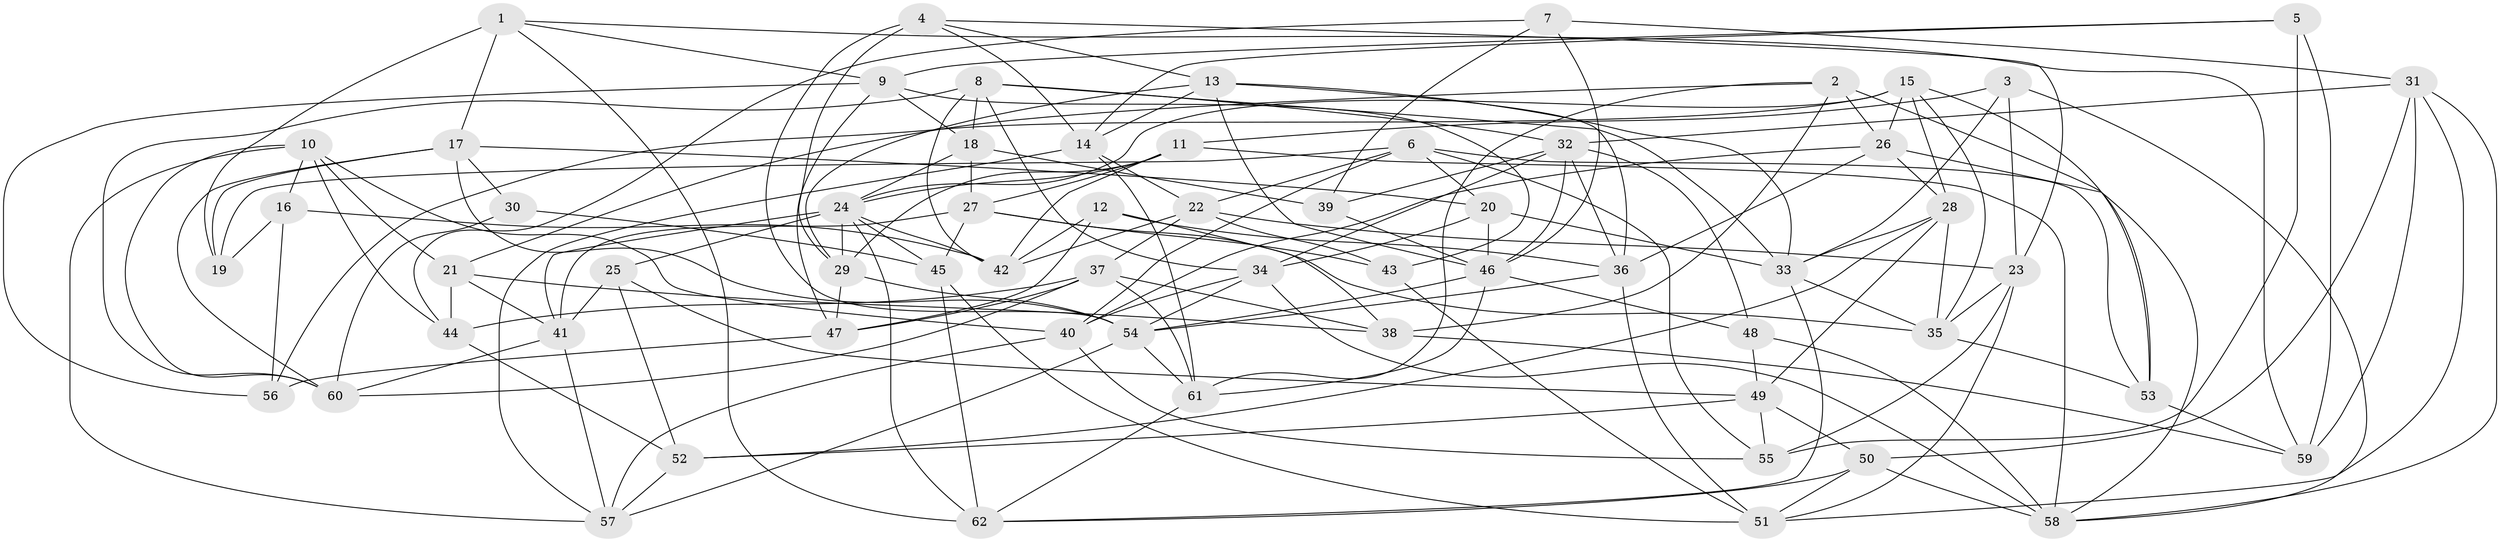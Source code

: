 // original degree distribution, {4: 1.0}
// Generated by graph-tools (version 1.1) at 2025/02/03/09/25 03:02:57]
// undirected, 62 vertices, 171 edges
graph export_dot {
graph [start="1"]
  node [color=gray90,style=filled];
  1;
  2;
  3;
  4;
  5;
  6;
  7;
  8;
  9;
  10;
  11;
  12;
  13;
  14;
  15;
  16;
  17;
  18;
  19;
  20;
  21;
  22;
  23;
  24;
  25;
  26;
  27;
  28;
  29;
  30;
  31;
  32;
  33;
  34;
  35;
  36;
  37;
  38;
  39;
  40;
  41;
  42;
  43;
  44;
  45;
  46;
  47;
  48;
  49;
  50;
  51;
  52;
  53;
  54;
  55;
  56;
  57;
  58;
  59;
  60;
  61;
  62;
  1 -- 9 [weight=1.0];
  1 -- 17 [weight=1.0];
  1 -- 19 [weight=2.0];
  1 -- 59 [weight=1.0];
  1 -- 62 [weight=1.0];
  2 -- 21 [weight=1.0];
  2 -- 26 [weight=1.0];
  2 -- 38 [weight=1.0];
  2 -- 53 [weight=2.0];
  2 -- 61 [weight=1.0];
  3 -- 11 [weight=1.0];
  3 -- 23 [weight=1.0];
  3 -- 33 [weight=1.0];
  3 -- 58 [weight=1.0];
  4 -- 13 [weight=1.0];
  4 -- 14 [weight=1.0];
  4 -- 23 [weight=1.0];
  4 -- 29 [weight=2.0];
  4 -- 54 [weight=1.0];
  5 -- 9 [weight=1.0];
  5 -- 14 [weight=1.0];
  5 -- 55 [weight=2.0];
  5 -- 59 [weight=2.0];
  6 -- 19 [weight=1.0];
  6 -- 20 [weight=1.0];
  6 -- 22 [weight=1.0];
  6 -- 40 [weight=1.0];
  6 -- 53 [weight=1.0];
  6 -- 55 [weight=1.0];
  7 -- 31 [weight=1.0];
  7 -- 39 [weight=1.0];
  7 -- 44 [weight=1.0];
  7 -- 46 [weight=1.0];
  8 -- 18 [weight=1.0];
  8 -- 32 [weight=1.0];
  8 -- 33 [weight=1.0];
  8 -- 34 [weight=1.0];
  8 -- 42 [weight=1.0];
  8 -- 60 [weight=1.0];
  9 -- 18 [weight=1.0];
  9 -- 43 [weight=1.0];
  9 -- 47 [weight=1.0];
  9 -- 56 [weight=1.0];
  10 -- 16 [weight=1.0];
  10 -- 21 [weight=1.0];
  10 -- 40 [weight=1.0];
  10 -- 44 [weight=1.0];
  10 -- 57 [weight=1.0];
  10 -- 60 [weight=1.0];
  11 -- 24 [weight=1.0];
  11 -- 27 [weight=1.0];
  11 -- 29 [weight=1.0];
  11 -- 42 [weight=1.0];
  11 -- 58 [weight=1.0];
  12 -- 36 [weight=1.0];
  12 -- 38 [weight=1.0];
  12 -- 42 [weight=1.0];
  12 -- 47 [weight=1.0];
  13 -- 14 [weight=1.0];
  13 -- 29 [weight=1.0];
  13 -- 33 [weight=1.0];
  13 -- 36 [weight=1.0];
  13 -- 46 [weight=1.0];
  14 -- 22 [weight=1.0];
  14 -- 57 [weight=1.0];
  14 -- 61 [weight=1.0];
  15 -- 24 [weight=1.0];
  15 -- 26 [weight=1.0];
  15 -- 28 [weight=1.0];
  15 -- 35 [weight=1.0];
  15 -- 53 [weight=1.0];
  15 -- 56 [weight=1.0];
  16 -- 19 [weight=2.0];
  16 -- 42 [weight=1.0];
  16 -- 56 [weight=2.0];
  17 -- 19 [weight=1.0];
  17 -- 20 [weight=1.0];
  17 -- 30 [weight=1.0];
  17 -- 54 [weight=1.0];
  17 -- 60 [weight=1.0];
  18 -- 24 [weight=1.0];
  18 -- 27 [weight=1.0];
  18 -- 39 [weight=2.0];
  20 -- 33 [weight=2.0];
  20 -- 34 [weight=1.0];
  20 -- 46 [weight=1.0];
  21 -- 38 [weight=2.0];
  21 -- 41 [weight=1.0];
  21 -- 44 [weight=1.0];
  22 -- 23 [weight=1.0];
  22 -- 37 [weight=1.0];
  22 -- 42 [weight=1.0];
  22 -- 43 [weight=1.0];
  23 -- 35 [weight=1.0];
  23 -- 51 [weight=1.0];
  23 -- 55 [weight=1.0];
  24 -- 25 [weight=1.0];
  24 -- 29 [weight=2.0];
  24 -- 41 [weight=1.0];
  24 -- 42 [weight=1.0];
  24 -- 45 [weight=1.0];
  24 -- 62 [weight=1.0];
  25 -- 41 [weight=1.0];
  25 -- 49 [weight=1.0];
  25 -- 52 [weight=1.0];
  26 -- 28 [weight=1.0];
  26 -- 36 [weight=1.0];
  26 -- 40 [weight=1.0];
  26 -- 58 [weight=1.0];
  27 -- 35 [weight=1.0];
  27 -- 41 [weight=1.0];
  27 -- 43 [weight=1.0];
  27 -- 45 [weight=1.0];
  28 -- 33 [weight=1.0];
  28 -- 35 [weight=1.0];
  28 -- 49 [weight=1.0];
  28 -- 52 [weight=1.0];
  29 -- 47 [weight=1.0];
  29 -- 54 [weight=1.0];
  30 -- 45 [weight=2.0];
  30 -- 60 [weight=1.0];
  31 -- 32 [weight=1.0];
  31 -- 50 [weight=1.0];
  31 -- 51 [weight=1.0];
  31 -- 58 [weight=1.0];
  31 -- 59 [weight=1.0];
  32 -- 34 [weight=1.0];
  32 -- 36 [weight=1.0];
  32 -- 39 [weight=2.0];
  32 -- 46 [weight=1.0];
  32 -- 48 [weight=1.0];
  33 -- 35 [weight=1.0];
  33 -- 62 [weight=1.0];
  34 -- 40 [weight=1.0];
  34 -- 54 [weight=1.0];
  34 -- 58 [weight=1.0];
  35 -- 53 [weight=1.0];
  36 -- 51 [weight=1.0];
  36 -- 54 [weight=1.0];
  37 -- 38 [weight=1.0];
  37 -- 44 [weight=1.0];
  37 -- 47 [weight=1.0];
  37 -- 60 [weight=1.0];
  37 -- 61 [weight=1.0];
  38 -- 59 [weight=1.0];
  39 -- 46 [weight=1.0];
  40 -- 55 [weight=1.0];
  40 -- 57 [weight=1.0];
  41 -- 57 [weight=1.0];
  41 -- 60 [weight=1.0];
  43 -- 51 [weight=1.0];
  44 -- 52 [weight=2.0];
  45 -- 51 [weight=1.0];
  45 -- 62 [weight=1.0];
  46 -- 48 [weight=1.0];
  46 -- 54 [weight=1.0];
  46 -- 61 [weight=1.0];
  47 -- 56 [weight=2.0];
  48 -- 49 [weight=1.0];
  48 -- 58 [weight=1.0];
  49 -- 50 [weight=1.0];
  49 -- 52 [weight=1.0];
  49 -- 55 [weight=1.0];
  50 -- 51 [weight=1.0];
  50 -- 58 [weight=2.0];
  50 -- 62 [weight=1.0];
  52 -- 57 [weight=1.0];
  53 -- 59 [weight=1.0];
  54 -- 57 [weight=1.0];
  54 -- 61 [weight=1.0];
  61 -- 62 [weight=1.0];
}
